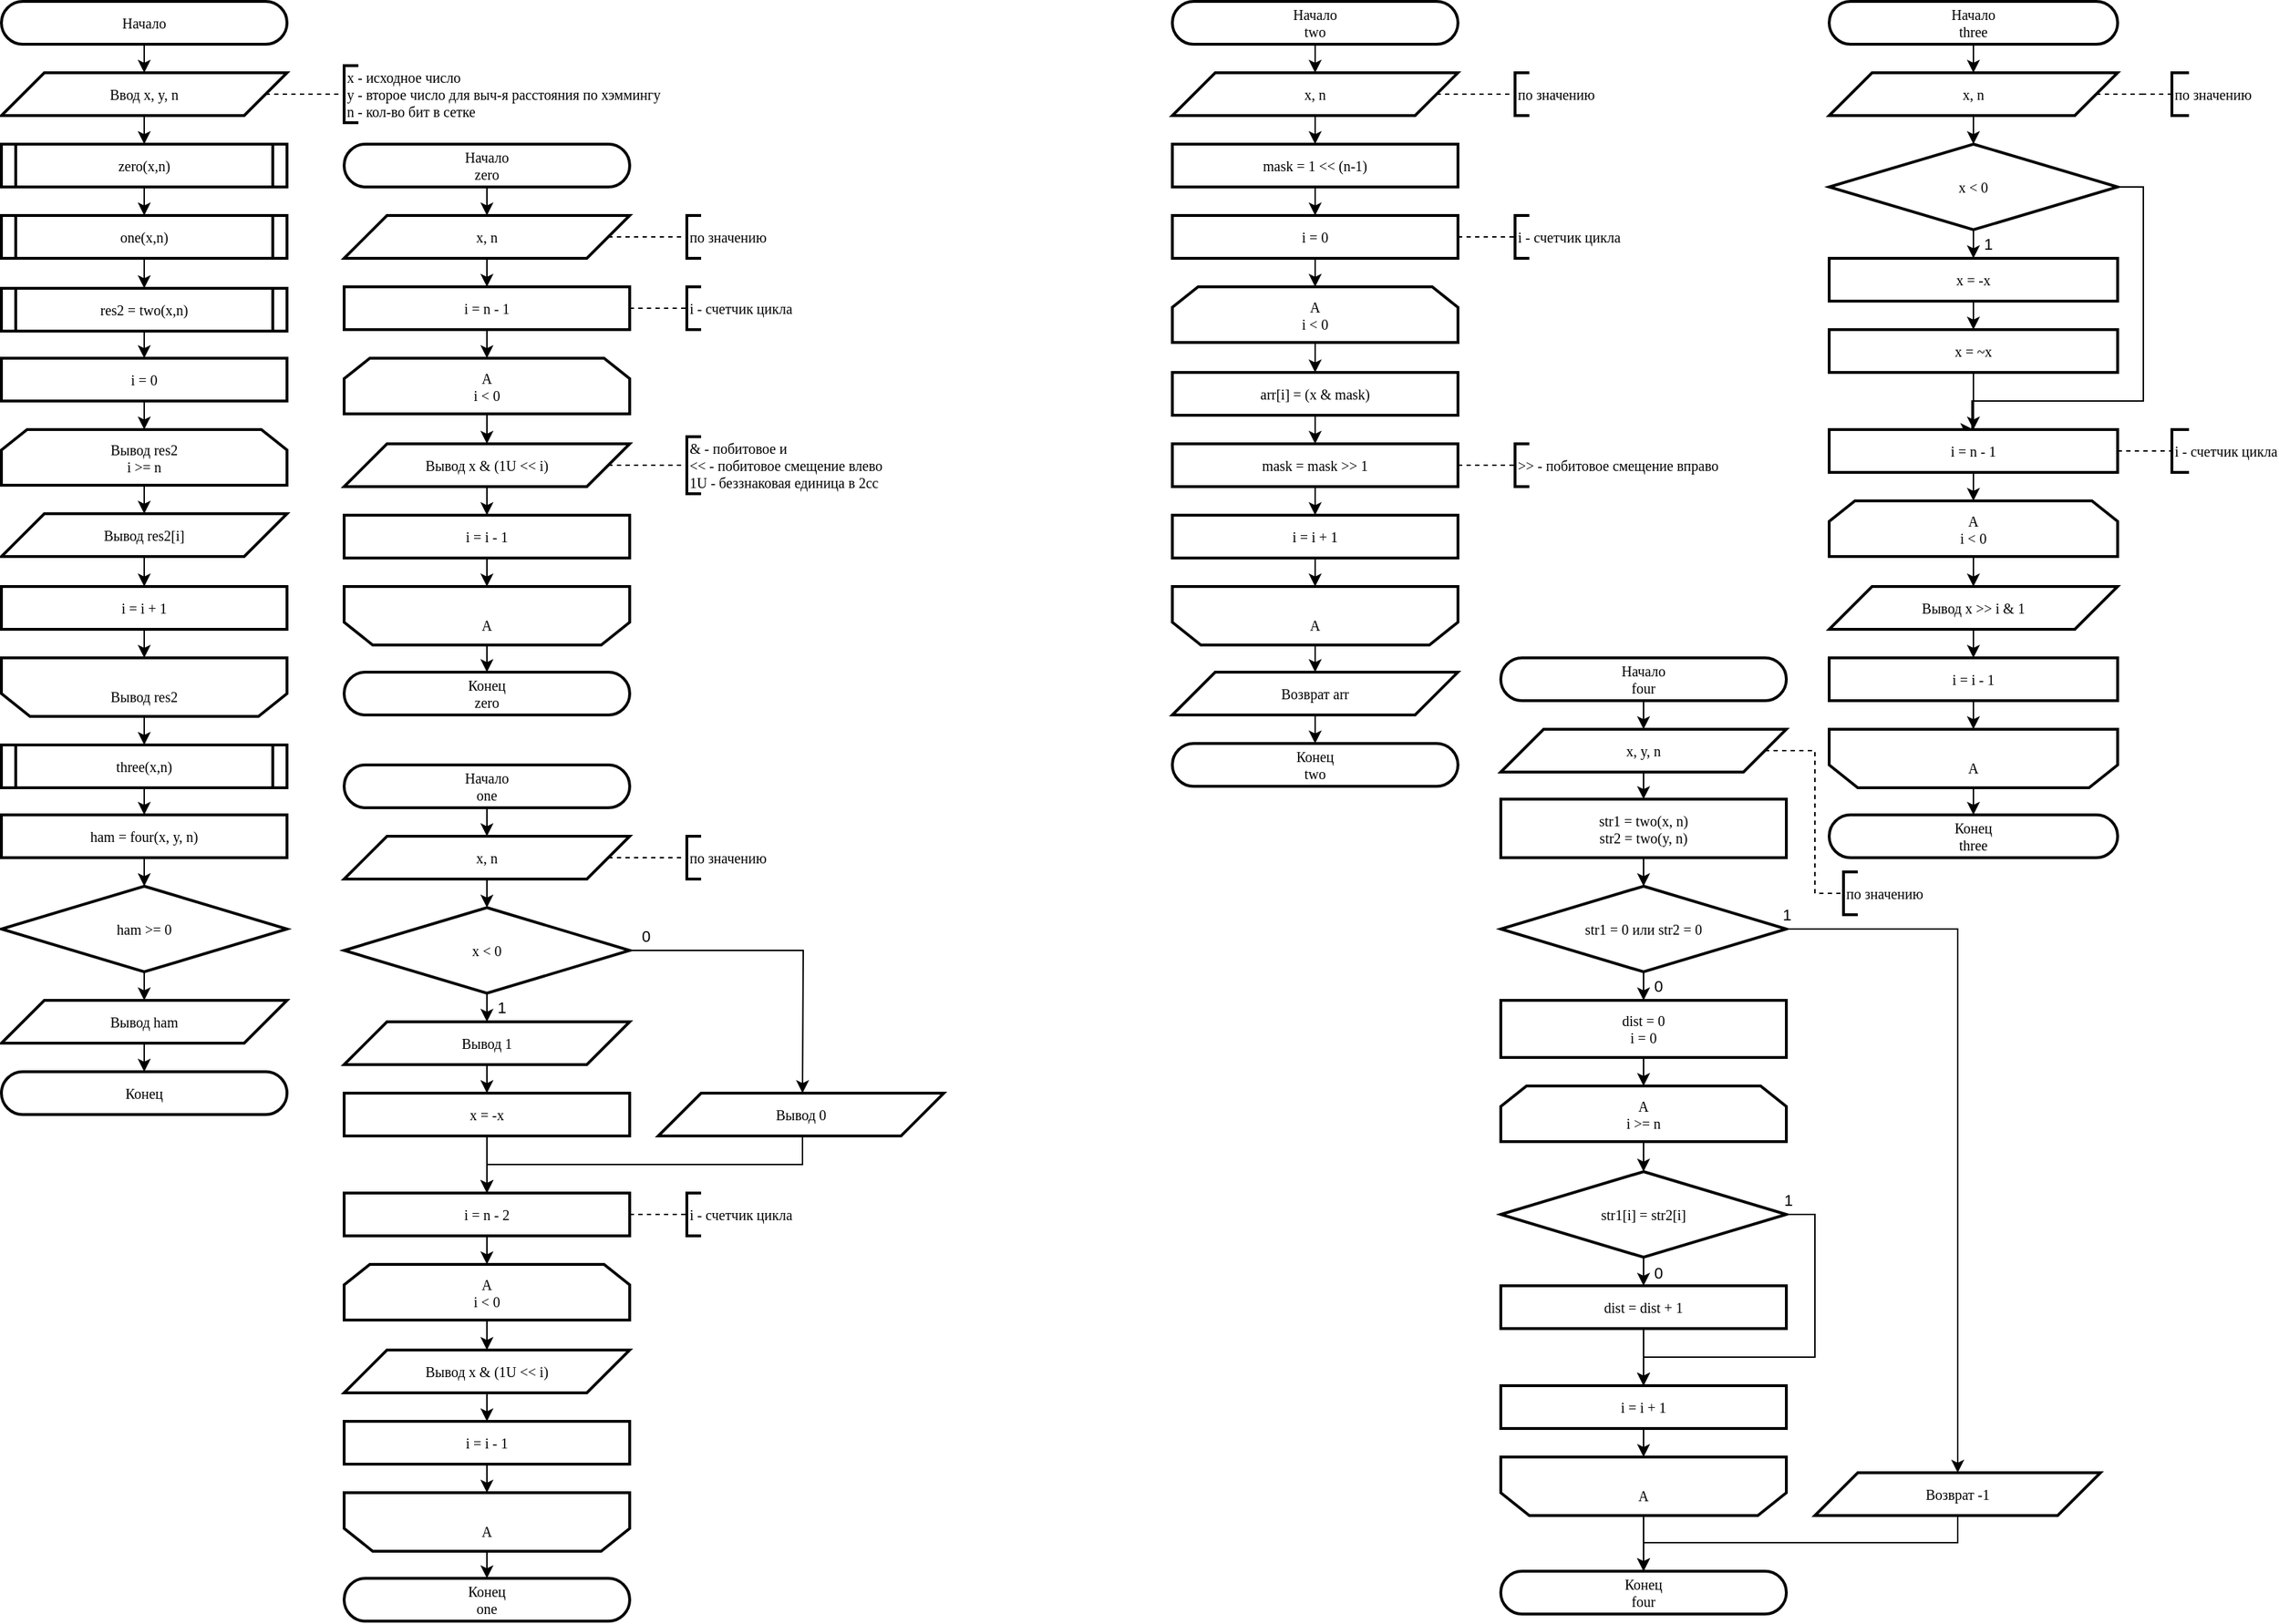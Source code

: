 <mxfile version="24.7.17">
  <diagram name="main" id="RBgJHXyCw384WvSktQf3">
    <mxGraphModel dx="956" dy="557" grid="1" gridSize="10" guides="1" tooltips="1" connect="1" arrows="1" fold="1" page="1" pageScale="1" pageWidth="827" pageHeight="1169" math="0" shadow="0">
      <root>
        <mxCell id="0" />
        <mxCell id="1" parent="0" />
        <mxCell id="rejrRCXlOhhGa123H3N9-28" style="edgeStyle=orthogonalEdgeStyle;rounded=0;orthogonalLoop=1;jettySize=auto;html=1;exitX=0.5;exitY=1;exitDx=0;exitDy=0;entryX=0.5;entryY=0;entryDx=0;entryDy=0;" parent="1" source="rejrRCXlOhhGa123H3N9-1" target="rejrRCXlOhhGa123H3N9-25" edge="1">
          <mxGeometry relative="1" as="geometry" />
        </mxCell>
        <mxCell id="rejrRCXlOhhGa123H3N9-1" value="Начало" style="rounded=1;whiteSpace=wrap;html=1;arcSize=50;container=0;strokeWidth=2;fontFamily=JetBrains Mono;fontSize=10;" parent="1" vertex="1">
          <mxGeometry x="20" y="10" width="200" height="30" as="geometry" />
        </mxCell>
        <mxCell id="rejrRCXlOhhGa123H3N9-2" value="Конец" style="rounded=1;whiteSpace=wrap;html=1;arcSize=50;container=0;strokeWidth=2;fontFamily=JetBrains Mono;fontSize=10;" parent="1" vertex="1">
          <mxGeometry x="20" y="760" width="200" height="30" as="geometry" />
        </mxCell>
        <mxCell id="rejrRCXlOhhGa123H3N9-8" style="edgeStyle=orthogonalEdgeStyle;rounded=0;orthogonalLoop=1;jettySize=auto;html=1;exitX=0.5;exitY=1;exitDx=0;exitDy=0;entryX=0.5;entryY=0;entryDx=0;entryDy=0;" parent="1" source="rejrRCXlOhhGa123H3N9-3" target="rejrRCXlOhhGa123H3N9-5" edge="1">
          <mxGeometry relative="1" as="geometry" />
        </mxCell>
        <mxCell id="rejrRCXlOhhGa123H3N9-3" value="Начало&lt;div&gt;zero&lt;/div&gt;" style="rounded=1;whiteSpace=wrap;html=1;arcSize=50;container=0;strokeWidth=2;fontFamily=JetBrains Mono;fontSize=10;" parent="1" vertex="1">
          <mxGeometry x="260" y="110" width="200" height="30" as="geometry" />
        </mxCell>
        <mxCell id="rejrRCXlOhhGa123H3N9-4" value="Конец&lt;div&gt;zero&lt;/div&gt;" style="rounded=1;whiteSpace=wrap;html=1;arcSize=50;container=0;strokeWidth=2;fontFamily=JetBrains Mono;fontSize=10;" parent="1" vertex="1">
          <mxGeometry x="260" y="480" width="200" height="30" as="geometry" />
        </mxCell>
        <mxCell id="rejrRCXlOhhGa123H3N9-14" style="edgeStyle=orthogonalEdgeStyle;rounded=0;orthogonalLoop=1;jettySize=auto;html=1;exitX=0.5;exitY=1;exitDx=0;exitDy=0;entryX=0.5;entryY=0;entryDx=0;entryDy=0;" parent="1" source="rejrRCXlOhhGa123H3N9-5" target="rejrRCXlOhhGa123H3N9-11" edge="1">
          <mxGeometry relative="1" as="geometry" />
        </mxCell>
        <mxCell id="rejrRCXlOhhGa123H3N9-5" value="x, n" style="shape=parallelogram;perimeter=parallelogramPerimeter;whiteSpace=wrap;html=1;fixedSize=1;size=30;container=0;strokeWidth=2;fontFamily=JetBrains Mono;fontSize=10;" parent="1" vertex="1">
          <mxGeometry x="260" y="160" width="200" height="30" as="geometry" />
        </mxCell>
        <mxCell id="rejrRCXlOhhGa123H3N9-6" value="по значению" style="strokeWidth=2;html=1;shape=mxgraph.flowchart.annotation_1;align=left;pointerEvents=1;fontFamily=JetBrains Mono;fontSize=10;" parent="1" vertex="1">
          <mxGeometry x="500" y="160" width="10" height="30" as="geometry" />
        </mxCell>
        <mxCell id="rejrRCXlOhhGa123H3N9-7" style="edgeStyle=orthogonalEdgeStyle;rounded=0;orthogonalLoop=1;jettySize=auto;html=1;exitX=1;exitY=0.5;exitDx=0;exitDy=0;entryX=0;entryY=0.5;entryDx=0;entryDy=0;entryPerimeter=0;dashed=1;endArrow=none;endFill=0;" parent="1" source="rejrRCXlOhhGa123H3N9-5" target="rejrRCXlOhhGa123H3N9-6" edge="1">
          <mxGeometry relative="1" as="geometry" />
        </mxCell>
        <mxCell id="rejrRCXlOhhGa123H3N9-22" style="edgeStyle=orthogonalEdgeStyle;rounded=0;orthogonalLoop=1;jettySize=auto;html=1;exitX=0.5;exitY=0;exitDx=0;exitDy=0;entryX=0.5;entryY=0;entryDx=0;entryDy=0;" parent="1" source="rejrRCXlOhhGa123H3N9-9" target="rejrRCXlOhhGa123H3N9-4" edge="1">
          <mxGeometry relative="1" as="geometry" />
        </mxCell>
        <mxCell id="rejrRCXlOhhGa123H3N9-9" value="&lt;div style=&quot;font-size: 10px;&quot;&gt;&lt;br style=&quot;font-size: 10px;&quot;&gt;&lt;/div&gt;&lt;div style=&quot;font-size: 10px;&quot;&gt;A&lt;/div&gt;" style="shape=loopLimit;whiteSpace=wrap;html=1;size=20;direction=west;strokeWidth=2;fontFamily=JetBrains Mono;fontSize=10;" parent="1" vertex="1">
          <mxGeometry x="260" y="420" width="200" height="41" as="geometry" />
        </mxCell>
        <mxCell id="rejrRCXlOhhGa123H3N9-20" style="edgeStyle=orthogonalEdgeStyle;rounded=0;orthogonalLoop=1;jettySize=auto;html=1;exitX=0.5;exitY=1;exitDx=0;exitDy=0;entryX=0.5;entryY=0;entryDx=0;entryDy=0;" parent="1" source="rejrRCXlOhhGa123H3N9-10" target="rejrRCXlOhhGa123H3N9-19" edge="1">
          <mxGeometry relative="1" as="geometry" />
        </mxCell>
        <mxCell id="rejrRCXlOhhGa123H3N9-10" value="&lt;div style=&quot;font-size: 10px;&quot;&gt;A&lt;/div&gt;&lt;div style=&quot;font-size: 10px;&quot;&gt;i &amp;lt; 0&lt;/div&gt;" style="shape=loopLimit;whiteSpace=wrap;html=1;size=18;direction=east;strokeWidth=2;fontFamily=JetBrains Mono;fontSize=10;" parent="1" vertex="1">
          <mxGeometry x="260" y="260" width="200" height="39" as="geometry" />
        </mxCell>
        <mxCell id="rejrRCXlOhhGa123H3N9-15" style="edgeStyle=orthogonalEdgeStyle;rounded=0;orthogonalLoop=1;jettySize=auto;html=1;exitX=0.5;exitY=1;exitDx=0;exitDy=0;entryX=0.5;entryY=0;entryDx=0;entryDy=0;" parent="1" source="rejrRCXlOhhGa123H3N9-11" target="rejrRCXlOhhGa123H3N9-10" edge="1">
          <mxGeometry relative="1" as="geometry" />
        </mxCell>
        <mxCell id="rejrRCXlOhhGa123H3N9-11" value="i = n - 1" style="rounded=0;whiteSpace=wrap;html=1;strokeWidth=2;fontFamily=JetBrains Mono;fontSize=10;" parent="1" vertex="1">
          <mxGeometry x="260" y="210" width="200" height="30" as="geometry" />
        </mxCell>
        <mxCell id="rejrRCXlOhhGa123H3N9-18" style="edgeStyle=orthogonalEdgeStyle;rounded=0;orthogonalLoop=1;jettySize=auto;html=1;exitX=0.5;exitY=1;exitDx=0;exitDy=0;entryX=0.5;entryY=1;entryDx=0;entryDy=0;" parent="1" source="rejrRCXlOhhGa123H3N9-13" target="rejrRCXlOhhGa123H3N9-9" edge="1">
          <mxGeometry relative="1" as="geometry" />
        </mxCell>
        <mxCell id="rejrRCXlOhhGa123H3N9-13" value="i = i - 1" style="rounded=0;whiteSpace=wrap;html=1;strokeWidth=2;fontFamily=JetBrains Mono;fontSize=10;" parent="1" vertex="1">
          <mxGeometry x="260" y="370" width="200" height="30" as="geometry" />
        </mxCell>
        <mxCell id="rejrRCXlOhhGa123H3N9-16" value="i - счетчик цикла" style="strokeWidth=2;html=1;shape=mxgraph.flowchart.annotation_1;align=left;pointerEvents=1;fontFamily=JetBrains Mono;fontSize=10;" parent="1" vertex="1">
          <mxGeometry x="500" y="210" width="10" height="30" as="geometry" />
        </mxCell>
        <mxCell id="rejrRCXlOhhGa123H3N9-17" style="edgeStyle=orthogonalEdgeStyle;rounded=0;orthogonalLoop=1;jettySize=auto;html=1;exitX=1;exitY=0.5;exitDx=0;exitDy=0;entryX=0;entryY=0.5;entryDx=0;entryDy=0;entryPerimeter=0;dashed=1;endArrow=none;endFill=0;" parent="1" source="rejrRCXlOhhGa123H3N9-11" target="rejrRCXlOhhGa123H3N9-16" edge="1">
          <mxGeometry relative="1" as="geometry" />
        </mxCell>
        <mxCell id="rejrRCXlOhhGa123H3N9-21" style="edgeStyle=orthogonalEdgeStyle;rounded=0;orthogonalLoop=1;jettySize=auto;html=1;exitX=0.5;exitY=1;exitDx=0;exitDy=0;entryX=0.5;entryY=0;entryDx=0;entryDy=0;" parent="1" source="rejrRCXlOhhGa123H3N9-19" target="rejrRCXlOhhGa123H3N9-13" edge="1">
          <mxGeometry relative="1" as="geometry" />
        </mxCell>
        <mxCell id="rejrRCXlOhhGa123H3N9-19" value="Вывод x &amp;amp; (1U &amp;lt;&amp;lt; i)" style="shape=parallelogram;perimeter=parallelogramPerimeter;whiteSpace=wrap;html=1;fixedSize=1;size=30;container=0;strokeWidth=2;fontFamily=JetBrains Mono;fontSize=10;" parent="1" vertex="1">
          <mxGeometry x="260" y="320" width="200" height="30" as="geometry" />
        </mxCell>
        <mxCell id="rejrRCXlOhhGa123H3N9-23" value="&amp;amp; - побитовое и&lt;br&gt;&amp;lt;&amp;lt; - побитовое смещение влево&lt;br&gt;1U - беззнаковая единица в 2сс" style="strokeWidth=2;html=1;shape=mxgraph.flowchart.annotation_1;align=left;pointerEvents=1;fontFamily=JetBrains Mono;fontSize=10;" parent="1" vertex="1">
          <mxGeometry x="500" y="315" width="10" height="40" as="geometry" />
        </mxCell>
        <mxCell id="rejrRCXlOhhGa123H3N9-24" style="edgeStyle=orthogonalEdgeStyle;rounded=0;orthogonalLoop=1;jettySize=auto;html=1;exitX=1;exitY=0.5;exitDx=0;exitDy=0;entryX=0;entryY=0.5;entryDx=0;entryDy=0;entryPerimeter=0;dashed=1;endArrow=none;endFill=0;" parent="1" source="rejrRCXlOhhGa123H3N9-19" target="rejrRCXlOhhGa123H3N9-23" edge="1">
          <mxGeometry relative="1" as="geometry" />
        </mxCell>
        <mxCell id="rejrRCXlOhhGa123H3N9-30" style="edgeStyle=orthogonalEdgeStyle;rounded=0;orthogonalLoop=1;jettySize=auto;html=1;exitX=0.5;exitY=1;exitDx=0;exitDy=0;entryX=0.5;entryY=0;entryDx=0;entryDy=0;" parent="1" source="rejrRCXlOhhGa123H3N9-25" target="rejrRCXlOhhGa123H3N9-29" edge="1">
          <mxGeometry relative="1" as="geometry" />
        </mxCell>
        <mxCell id="rejrRCXlOhhGa123H3N9-25" value="Ввод x, y, n" style="shape=parallelogram;perimeter=parallelogramPerimeter;whiteSpace=wrap;html=1;fixedSize=1;size=30;container=0;strokeWidth=2;fontFamily=JetBrains Mono;fontSize=10;" parent="1" vertex="1">
          <mxGeometry x="20" y="60" width="200" height="30" as="geometry" />
        </mxCell>
        <mxCell id="rejrRCXlOhhGa123H3N9-26" value="x - исходное число&lt;div&gt;y - второе число для выч-я расстояния по хэммингу&lt;br&gt;n - кол-во бит в сетке&lt;/div&gt;" style="strokeWidth=2;html=1;shape=mxgraph.flowchart.annotation_1;align=left;pointerEvents=1;fontFamily=JetBrains Mono;fontSize=10;" parent="1" vertex="1">
          <mxGeometry x="260" y="55" width="10" height="40" as="geometry" />
        </mxCell>
        <mxCell id="rejrRCXlOhhGa123H3N9-27" style="edgeStyle=orthogonalEdgeStyle;rounded=0;orthogonalLoop=1;jettySize=auto;html=1;exitX=1;exitY=0.5;exitDx=0;exitDy=0;entryX=0;entryY=0.5;entryDx=0;entryDy=0;entryPerimeter=0;dashed=1;endArrow=none;endFill=0;" parent="1" source="rejrRCXlOhhGa123H3N9-25" target="rejrRCXlOhhGa123H3N9-26" edge="1">
          <mxGeometry relative="1" as="geometry" />
        </mxCell>
        <mxCell id="rejrRCXlOhhGa123H3N9-68" style="edgeStyle=orthogonalEdgeStyle;rounded=0;orthogonalLoop=1;jettySize=auto;html=1;exitX=0.5;exitY=1;exitDx=0;exitDy=0;entryX=0.5;entryY=0;entryDx=0;entryDy=0;" parent="1" source="rejrRCXlOhhGa123H3N9-29" target="rejrRCXlOhhGa123H3N9-67" edge="1">
          <mxGeometry relative="1" as="geometry" />
        </mxCell>
        <mxCell id="rejrRCXlOhhGa123H3N9-29" value="zero(x,n)" style="shape=process;whiteSpace=wrap;html=1;backgroundOutline=1;strokeWidth=2;size=0.05;fontFamily=JetBrains Mono;fontSize=10;" parent="1" vertex="1">
          <mxGeometry x="20" y="110" width="200" height="30" as="geometry" />
        </mxCell>
        <mxCell id="rejrRCXlOhhGa123H3N9-31" style="edgeStyle=orthogonalEdgeStyle;rounded=0;orthogonalLoop=1;jettySize=auto;html=1;exitX=0.5;exitY=1;exitDx=0;exitDy=0;entryX=0.5;entryY=0;entryDx=0;entryDy=0;" parent="1" source="rejrRCXlOhhGa123H3N9-32" target="rejrRCXlOhhGa123H3N9-35" edge="1">
          <mxGeometry relative="1" as="geometry" />
        </mxCell>
        <mxCell id="rejrRCXlOhhGa123H3N9-32" value="Начало&lt;div&gt;one&lt;/div&gt;" style="rounded=1;whiteSpace=wrap;html=1;arcSize=50;container=0;strokeWidth=2;fontFamily=JetBrains Mono;fontSize=10;" parent="1" vertex="1">
          <mxGeometry x="260" y="545" width="200" height="30" as="geometry" />
        </mxCell>
        <mxCell id="rejrRCXlOhhGa123H3N9-33" value="Конец&lt;div&gt;one&lt;/div&gt;" style="rounded=1;whiteSpace=wrap;html=1;arcSize=50;container=0;strokeWidth=2;fontFamily=JetBrains Mono;fontSize=10;" parent="1" vertex="1">
          <mxGeometry x="260" y="1115" width="200" height="30" as="geometry" />
        </mxCell>
        <mxCell id="rejrRCXlOhhGa123H3N9-58" style="edgeStyle=orthogonalEdgeStyle;rounded=0;orthogonalLoop=1;jettySize=auto;html=1;exitX=0.5;exitY=1;exitDx=0;exitDy=0;entryX=0.5;entryY=0;entryDx=0;entryDy=0;" parent="1" source="rejrRCXlOhhGa123H3N9-35" target="rejrRCXlOhhGa123H3N9-53" edge="1">
          <mxGeometry relative="1" as="geometry" />
        </mxCell>
        <mxCell id="rejrRCXlOhhGa123H3N9-35" value="x, n" style="shape=parallelogram;perimeter=parallelogramPerimeter;whiteSpace=wrap;html=1;fixedSize=1;size=30;container=0;strokeWidth=2;fontFamily=JetBrains Mono;fontSize=10;" parent="1" vertex="1">
          <mxGeometry x="260" y="595" width="200" height="30" as="geometry" />
        </mxCell>
        <mxCell id="rejrRCXlOhhGa123H3N9-36" value="по значению" style="strokeWidth=2;html=1;shape=mxgraph.flowchart.annotation_1;align=left;pointerEvents=1;fontFamily=JetBrains Mono;fontSize=10;" parent="1" vertex="1">
          <mxGeometry x="500" y="595" width="10" height="30" as="geometry" />
        </mxCell>
        <mxCell id="rejrRCXlOhhGa123H3N9-37" style="edgeStyle=orthogonalEdgeStyle;rounded=0;orthogonalLoop=1;jettySize=auto;html=1;exitX=1;exitY=0.5;exitDx=0;exitDy=0;entryX=0;entryY=0.5;entryDx=0;entryDy=0;entryPerimeter=0;dashed=1;endArrow=none;endFill=0;" parent="1" source="rejrRCXlOhhGa123H3N9-35" target="rejrRCXlOhhGa123H3N9-36" edge="1">
          <mxGeometry relative="1" as="geometry" />
        </mxCell>
        <mxCell id="rejrRCXlOhhGa123H3N9-38" style="edgeStyle=orthogonalEdgeStyle;rounded=0;orthogonalLoop=1;jettySize=auto;html=1;exitX=0.5;exitY=0;exitDx=0;exitDy=0;entryX=0.5;entryY=0;entryDx=0;entryDy=0;" parent="1" source="rejrRCXlOhhGa123H3N9-39" target="rejrRCXlOhhGa123H3N9-33" edge="1">
          <mxGeometry relative="1" as="geometry" />
        </mxCell>
        <mxCell id="rejrRCXlOhhGa123H3N9-39" value="&lt;div style=&quot;font-size: 10px;&quot;&gt;&lt;br style=&quot;font-size: 10px;&quot;&gt;&lt;/div&gt;&lt;div style=&quot;font-size: 10px;&quot;&gt;A&lt;/div&gt;" style="shape=loopLimit;whiteSpace=wrap;html=1;size=20;direction=west;strokeWidth=2;fontFamily=JetBrains Mono;fontSize=10;" parent="1" vertex="1">
          <mxGeometry x="260" y="1055" width="200" height="41" as="geometry" />
        </mxCell>
        <mxCell id="rejrRCXlOhhGa123H3N9-40" style="edgeStyle=orthogonalEdgeStyle;rounded=0;orthogonalLoop=1;jettySize=auto;html=1;exitX=0.5;exitY=1;exitDx=0;exitDy=0;entryX=0.5;entryY=0;entryDx=0;entryDy=0;" parent="1" source="rejrRCXlOhhGa123H3N9-41" target="rejrRCXlOhhGa123H3N9-49" edge="1">
          <mxGeometry relative="1" as="geometry" />
        </mxCell>
        <mxCell id="rejrRCXlOhhGa123H3N9-41" value="&lt;div style=&quot;font-size: 10px;&quot;&gt;A&lt;/div&gt;&lt;div style=&quot;font-size: 10px;&quot;&gt;i &amp;lt; 0&lt;/div&gt;" style="shape=loopLimit;whiteSpace=wrap;html=1;size=18;direction=east;strokeWidth=2;fontFamily=JetBrains Mono;fontSize=10;" parent="1" vertex="1">
          <mxGeometry x="260" y="895" width="200" height="39" as="geometry" />
        </mxCell>
        <mxCell id="rejrRCXlOhhGa123H3N9-42" style="edgeStyle=orthogonalEdgeStyle;rounded=0;orthogonalLoop=1;jettySize=auto;html=1;exitX=0.5;exitY=1;exitDx=0;exitDy=0;entryX=0.5;entryY=0;entryDx=0;entryDy=0;" parent="1" source="rejrRCXlOhhGa123H3N9-43" target="rejrRCXlOhhGa123H3N9-41" edge="1">
          <mxGeometry relative="1" as="geometry" />
        </mxCell>
        <mxCell id="rejrRCXlOhhGa123H3N9-43" value="i = n - 2" style="rounded=0;whiteSpace=wrap;html=1;strokeWidth=2;fontFamily=JetBrains Mono;fontSize=10;" parent="1" vertex="1">
          <mxGeometry x="260" y="845" width="200" height="30" as="geometry" />
        </mxCell>
        <mxCell id="rejrRCXlOhhGa123H3N9-44" style="edgeStyle=orthogonalEdgeStyle;rounded=0;orthogonalLoop=1;jettySize=auto;html=1;exitX=0.5;exitY=1;exitDx=0;exitDy=0;entryX=0.5;entryY=1;entryDx=0;entryDy=0;" parent="1" source="rejrRCXlOhhGa123H3N9-45" target="rejrRCXlOhhGa123H3N9-39" edge="1">
          <mxGeometry relative="1" as="geometry" />
        </mxCell>
        <mxCell id="rejrRCXlOhhGa123H3N9-45" value="i = i - 1" style="rounded=0;whiteSpace=wrap;html=1;strokeWidth=2;fontFamily=JetBrains Mono;fontSize=10;" parent="1" vertex="1">
          <mxGeometry x="260" y="1005" width="200" height="30" as="geometry" />
        </mxCell>
        <mxCell id="rejrRCXlOhhGa123H3N9-46" value="i - счетчик цикла" style="strokeWidth=2;html=1;shape=mxgraph.flowchart.annotation_1;align=left;pointerEvents=1;fontFamily=JetBrains Mono;fontSize=10;" parent="1" vertex="1">
          <mxGeometry x="500" y="845" width="10" height="30" as="geometry" />
        </mxCell>
        <mxCell id="rejrRCXlOhhGa123H3N9-47" style="edgeStyle=orthogonalEdgeStyle;rounded=0;orthogonalLoop=1;jettySize=auto;html=1;exitX=1;exitY=0.5;exitDx=0;exitDy=0;entryX=0;entryY=0.5;entryDx=0;entryDy=0;entryPerimeter=0;dashed=1;endArrow=none;endFill=0;" parent="1" source="rejrRCXlOhhGa123H3N9-43" target="rejrRCXlOhhGa123H3N9-46" edge="1">
          <mxGeometry relative="1" as="geometry" />
        </mxCell>
        <mxCell id="rejrRCXlOhhGa123H3N9-48" style="edgeStyle=orthogonalEdgeStyle;rounded=0;orthogonalLoop=1;jettySize=auto;html=1;exitX=0.5;exitY=1;exitDx=0;exitDy=0;entryX=0.5;entryY=0;entryDx=0;entryDy=0;" parent="1" source="rejrRCXlOhhGa123H3N9-49" target="rejrRCXlOhhGa123H3N9-45" edge="1">
          <mxGeometry relative="1" as="geometry" />
        </mxCell>
        <mxCell id="rejrRCXlOhhGa123H3N9-49" value="Вывод x &amp;amp; (1U &amp;lt;&amp;lt; i)" style="shape=parallelogram;perimeter=parallelogramPerimeter;whiteSpace=wrap;html=1;fixedSize=1;size=30;container=0;strokeWidth=2;fontFamily=JetBrains Mono;fontSize=10;" parent="1" vertex="1">
          <mxGeometry x="260" y="955" width="200" height="30" as="geometry" />
        </mxCell>
        <mxCell id="rejrRCXlOhhGa123H3N9-56" style="edgeStyle=orthogonalEdgeStyle;rounded=0;orthogonalLoop=1;jettySize=auto;html=1;exitX=0.5;exitY=1;exitDx=0;exitDy=0;entryX=0.5;entryY=0;entryDx=0;entryDy=0;" parent="1" source="rejrRCXlOhhGa123H3N9-53" target="rejrRCXlOhhGa123H3N9-54" edge="1">
          <mxGeometry relative="1" as="geometry" />
        </mxCell>
        <mxCell id="rejrRCXlOhhGa123H3N9-60" value="1" style="edgeLabel;html=1;align=center;verticalAlign=middle;resizable=0;points=[];" parent="rejrRCXlOhhGa123H3N9-56" vertex="1" connectable="0">
          <mxGeometry x="0.024" y="2" relative="1" as="geometry">
            <mxPoint x="8" as="offset" />
          </mxGeometry>
        </mxCell>
        <mxCell id="rejrRCXlOhhGa123H3N9-57" style="edgeStyle=orthogonalEdgeStyle;rounded=0;orthogonalLoop=1;jettySize=auto;html=1;exitX=1;exitY=0.5;exitDx=0;exitDy=0;entryX=0.5;entryY=0;entryDx=0;entryDy=0;" parent="1" source="rejrRCXlOhhGa123H3N9-53" edge="1">
          <mxGeometry relative="1" as="geometry">
            <mxPoint x="581" y="775" as="targetPoint" />
          </mxGeometry>
        </mxCell>
        <mxCell id="rejrRCXlOhhGa123H3N9-59" value="0" style="edgeLabel;html=1;align=center;verticalAlign=middle;resizable=0;points=[];" parent="rejrRCXlOhhGa123H3N9-57" vertex="1" connectable="0">
          <mxGeometry x="-0.516" y="2" relative="1" as="geometry">
            <mxPoint x="-43" y="-8" as="offset" />
          </mxGeometry>
        </mxCell>
        <mxCell id="rejrRCXlOhhGa123H3N9-53" value="x &amp;lt; 0" style="rhombus;whiteSpace=wrap;html=1;strokeWidth=2;fontFamily=JetBrains Mono;fontSize=10;" parent="1" vertex="1">
          <mxGeometry x="260" y="645" width="200" height="60" as="geometry" />
        </mxCell>
        <mxCell id="rejrRCXlOhhGa123H3N9-62" style="edgeStyle=orthogonalEdgeStyle;rounded=0;orthogonalLoop=1;jettySize=auto;html=1;exitX=0.5;exitY=1;exitDx=0;exitDy=0;entryX=0.5;entryY=0;entryDx=0;entryDy=0;" parent="1" source="rejrRCXlOhhGa123H3N9-54" target="rejrRCXlOhhGa123H3N9-61" edge="1">
          <mxGeometry relative="1" as="geometry" />
        </mxCell>
        <mxCell id="rejrRCXlOhhGa123H3N9-54" value="Вывод 1" style="shape=parallelogram;perimeter=parallelogramPerimeter;whiteSpace=wrap;html=1;fixedSize=1;size=30;container=0;strokeWidth=2;fontFamily=JetBrains Mono;fontSize=10;" parent="1" vertex="1">
          <mxGeometry x="260" y="725" width="200" height="30" as="geometry" />
        </mxCell>
        <mxCell id="rejrRCXlOhhGa123H3N9-65" style="edgeStyle=orthogonalEdgeStyle;rounded=0;orthogonalLoop=1;jettySize=auto;html=1;exitX=0.5;exitY=1;exitDx=0;exitDy=0;entryX=0.5;entryY=0;entryDx=0;entryDy=0;" parent="1" target="rejrRCXlOhhGa123H3N9-43" edge="1">
          <mxGeometry relative="1" as="geometry">
            <mxPoint x="581" y="805" as="sourcePoint" />
            <Array as="points">
              <mxPoint x="581" y="825" />
              <mxPoint x="360" y="825" />
            </Array>
          </mxGeometry>
        </mxCell>
        <mxCell id="rejrRCXlOhhGa123H3N9-55" value="Вывод 0" style="shape=parallelogram;perimeter=parallelogramPerimeter;whiteSpace=wrap;html=1;fixedSize=1;size=30;container=0;strokeWidth=2;fontFamily=JetBrains Mono;fontSize=10;" parent="1" vertex="1">
          <mxGeometry x="480" y="775" width="200" height="30" as="geometry" />
        </mxCell>
        <mxCell id="rejrRCXlOhhGa123H3N9-66" style="edgeStyle=orthogonalEdgeStyle;rounded=0;orthogonalLoop=1;jettySize=auto;html=1;exitX=0.5;exitY=1;exitDx=0;exitDy=0;entryX=0.5;entryY=0;entryDx=0;entryDy=0;" parent="1" source="rejrRCXlOhhGa123H3N9-61" target="rejrRCXlOhhGa123H3N9-43" edge="1">
          <mxGeometry relative="1" as="geometry" />
        </mxCell>
        <mxCell id="rejrRCXlOhhGa123H3N9-61" value="x = -x" style="rounded=0;whiteSpace=wrap;html=1;strokeWidth=2;fontFamily=JetBrains Mono;fontSize=10;" parent="1" vertex="1">
          <mxGeometry x="260" y="775" width="200" height="30" as="geometry" />
        </mxCell>
        <mxCell id="rejrRCXlOhhGa123H3N9-70" style="edgeStyle=orthogonalEdgeStyle;rounded=0;orthogonalLoop=1;jettySize=auto;html=1;exitX=0.5;exitY=1;exitDx=0;exitDy=0;entryX=0.5;entryY=0;entryDx=0;entryDy=0;" parent="1" source="rejrRCXlOhhGa123H3N9-67" target="rejrRCXlOhhGa123H3N9-69" edge="1">
          <mxGeometry relative="1" as="geometry" />
        </mxCell>
        <mxCell id="rejrRCXlOhhGa123H3N9-67" value="one(x,n)" style="shape=process;whiteSpace=wrap;html=1;backgroundOutline=1;strokeWidth=2;size=0.05;fontFamily=JetBrains Mono;fontSize=10;" parent="1" vertex="1">
          <mxGeometry x="20" y="160" width="200" height="30" as="geometry" />
        </mxCell>
        <mxCell id="rejrRCXlOhhGa123H3N9-72" style="edgeStyle=orthogonalEdgeStyle;rounded=0;orthogonalLoop=1;jettySize=auto;html=1;exitX=0.5;exitY=1;exitDx=0;exitDy=0;entryX=0.5;entryY=0;entryDx=0;entryDy=0;" parent="1" source="rejrRCXlOhhGa123H3N9-69" target="rejrRCXlOhhGa123H3N9-77" edge="1">
          <mxGeometry relative="1" as="geometry">
            <mxPoint x="120" y="260" as="targetPoint" />
          </mxGeometry>
        </mxCell>
        <mxCell id="rejrRCXlOhhGa123H3N9-69" value="res2 = two(x,n)" style="shape=process;whiteSpace=wrap;html=1;backgroundOutline=1;strokeWidth=2;size=0.05;fontFamily=JetBrains Mono;fontSize=10;" parent="1" vertex="1">
          <mxGeometry x="20" y="211" width="200" height="30" as="geometry" />
        </mxCell>
        <mxCell id="BOBH5fBTCQ9MKrCyOPzM-11" style="edgeStyle=orthogonalEdgeStyle;rounded=0;orthogonalLoop=1;jettySize=auto;html=1;exitX=0.5;exitY=1;exitDx=0;exitDy=0;entryX=0.5;entryY=0;entryDx=0;entryDy=0;" edge="1" parent="1" source="rejrRCXlOhhGa123H3N9-74" target="rejrRCXlOhhGa123H3N9-2">
          <mxGeometry relative="1" as="geometry" />
        </mxCell>
        <mxCell id="rejrRCXlOhhGa123H3N9-74" value="Вывод ham" style="shape=parallelogram;perimeter=parallelogramPerimeter;whiteSpace=wrap;html=1;fixedSize=1;size=30;container=0;strokeWidth=2;fontFamily=JetBrains Mono;fontSize=10;" parent="1" vertex="1">
          <mxGeometry x="20" y="710" width="200" height="30" as="geometry" />
        </mxCell>
        <mxCell id="rejrRCXlOhhGa123H3N9-122" style="edgeStyle=orthogonalEdgeStyle;rounded=0;orthogonalLoop=1;jettySize=auto;html=1;exitX=0.5;exitY=0;exitDx=0;exitDy=0;entryX=0.5;entryY=0;entryDx=0;entryDy=0;" parent="1" source="rejrRCXlOhhGa123H3N9-75" target="rejrRCXlOhhGa123H3N9-121" edge="1">
          <mxGeometry relative="1" as="geometry" />
        </mxCell>
        <mxCell id="rejrRCXlOhhGa123H3N9-75" value="&lt;div style=&quot;font-size: 10px;&quot;&gt;&lt;br style=&quot;font-size: 10px;&quot;&gt;&lt;/div&gt;&lt;div style=&quot;font-size: 10px;&quot;&gt;Вывод res2&lt;/div&gt;" style="shape=loopLimit;whiteSpace=wrap;html=1;size=20;direction=west;strokeWidth=2;fontFamily=JetBrains Mono;fontSize=10;" parent="1" vertex="1">
          <mxGeometry x="20" y="470" width="200" height="41" as="geometry" />
        </mxCell>
        <mxCell id="rejrRCXlOhhGa123H3N9-80" style="edgeStyle=orthogonalEdgeStyle;rounded=0;orthogonalLoop=1;jettySize=auto;html=1;exitX=0.5;exitY=1;exitDx=0;exitDy=0;entryX=0.5;entryY=0;entryDx=0;entryDy=0;" parent="1" source="rejrRCXlOhhGa123H3N9-76" target="rejrRCXlOhhGa123H3N9-79" edge="1">
          <mxGeometry relative="1" as="geometry" />
        </mxCell>
        <mxCell id="rejrRCXlOhhGa123H3N9-76" value="&lt;div style=&quot;font-size: 10px;&quot;&gt;Вывод res2&lt;/div&gt;&lt;div style=&quot;font-size: 10px;&quot;&gt;i &amp;gt;= n&lt;/div&gt;" style="shape=loopLimit;whiteSpace=wrap;html=1;size=18;direction=east;strokeWidth=2;fontFamily=JetBrains Mono;fontSize=10;" parent="1" vertex="1">
          <mxGeometry x="20" y="310" width="200" height="39" as="geometry" />
        </mxCell>
        <mxCell id="rejrRCXlOhhGa123H3N9-78" style="edgeStyle=orthogonalEdgeStyle;rounded=0;orthogonalLoop=1;jettySize=auto;html=1;exitX=0.5;exitY=1;exitDx=0;exitDy=0;entryX=0.5;entryY=0;entryDx=0;entryDy=0;" parent="1" source="rejrRCXlOhhGa123H3N9-77" target="rejrRCXlOhhGa123H3N9-76" edge="1">
          <mxGeometry relative="1" as="geometry" />
        </mxCell>
        <mxCell id="rejrRCXlOhhGa123H3N9-77" value="i = 0" style="rounded=0;whiteSpace=wrap;html=1;strokeWidth=2;fontFamily=JetBrains Mono;fontSize=10;" parent="1" vertex="1">
          <mxGeometry x="20" y="260" width="200" height="30" as="geometry" />
        </mxCell>
        <mxCell id="rejrRCXlOhhGa123H3N9-81" style="edgeStyle=orthogonalEdgeStyle;rounded=0;orthogonalLoop=1;jettySize=auto;html=1;exitX=0.5;exitY=1;exitDx=0;exitDy=0;entryX=0.5;entryY=0;entryDx=0;entryDy=0;" parent="1" source="rejrRCXlOhhGa123H3N9-79" target="rejrRCXlOhhGa123H3N9-82" edge="1">
          <mxGeometry relative="1" as="geometry">
            <mxPoint x="120" y="420" as="targetPoint" />
          </mxGeometry>
        </mxCell>
        <mxCell id="rejrRCXlOhhGa123H3N9-79" value="Вывод res2[i]" style="shape=parallelogram;perimeter=parallelogramPerimeter;whiteSpace=wrap;html=1;fixedSize=1;size=30;container=0;strokeWidth=2;fontFamily=JetBrains Mono;fontSize=10;" parent="1" vertex="1">
          <mxGeometry x="20" y="369" width="200" height="30" as="geometry" />
        </mxCell>
        <mxCell id="rejrRCXlOhhGa123H3N9-83" style="edgeStyle=orthogonalEdgeStyle;rounded=0;orthogonalLoop=1;jettySize=auto;html=1;exitX=0.5;exitY=1;exitDx=0;exitDy=0;entryX=0.5;entryY=1;entryDx=0;entryDy=0;" parent="1" source="rejrRCXlOhhGa123H3N9-82" target="rejrRCXlOhhGa123H3N9-75" edge="1">
          <mxGeometry relative="1" as="geometry" />
        </mxCell>
        <mxCell id="rejrRCXlOhhGa123H3N9-82" value="i = i + 1" style="rounded=0;whiteSpace=wrap;html=1;strokeWidth=2;fontFamily=JetBrains Mono;fontSize=10;" parent="1" vertex="1">
          <mxGeometry x="20" y="420" width="200" height="30" as="geometry" />
        </mxCell>
        <mxCell id="rejrRCXlOhhGa123H3N9-86" style="edgeStyle=orthogonalEdgeStyle;rounded=0;orthogonalLoop=1;jettySize=auto;html=1;exitX=0.5;exitY=1;exitDx=0;exitDy=0;entryX=0.5;entryY=0;entryDx=0;entryDy=0;" parent="1" source="rejrRCXlOhhGa123H3N9-87" target="rejrRCXlOhhGa123H3N9-90" edge="1">
          <mxGeometry relative="1" as="geometry" />
        </mxCell>
        <mxCell id="rejrRCXlOhhGa123H3N9-87" value="Начало&lt;div&gt;two&lt;/div&gt;" style="rounded=1;whiteSpace=wrap;html=1;arcSize=50;container=0;strokeWidth=2;fontFamily=JetBrains Mono;fontSize=10;" parent="1" vertex="1">
          <mxGeometry x="840" y="10" width="200" height="30" as="geometry" />
        </mxCell>
        <mxCell id="rejrRCXlOhhGa123H3N9-88" value="Конец&lt;div&gt;two&lt;/div&gt;" style="rounded=1;whiteSpace=wrap;html=1;arcSize=50;container=0;strokeWidth=2;fontFamily=JetBrains Mono;fontSize=10;" parent="1" vertex="1">
          <mxGeometry x="840" y="530" width="200" height="30" as="geometry" />
        </mxCell>
        <mxCell id="rejrRCXlOhhGa123H3N9-108" style="edgeStyle=orthogonalEdgeStyle;rounded=0;orthogonalLoop=1;jettySize=auto;html=1;exitX=0.5;exitY=1;exitDx=0;exitDy=0;entryX=0.5;entryY=0;entryDx=0;entryDy=0;" parent="1" source="rejrRCXlOhhGa123H3N9-90" target="rejrRCXlOhhGa123H3N9-107" edge="1">
          <mxGeometry relative="1" as="geometry" />
        </mxCell>
        <mxCell id="rejrRCXlOhhGa123H3N9-90" value="x, n" style="shape=parallelogram;perimeter=parallelogramPerimeter;whiteSpace=wrap;html=1;fixedSize=1;size=30;container=0;strokeWidth=2;fontFamily=JetBrains Mono;fontSize=10;" parent="1" vertex="1">
          <mxGeometry x="840" y="60" width="200" height="30" as="geometry" />
        </mxCell>
        <mxCell id="rejrRCXlOhhGa123H3N9-91" value="по значению" style="strokeWidth=2;html=1;shape=mxgraph.flowchart.annotation_1;align=left;pointerEvents=1;fontFamily=JetBrains Mono;fontSize=10;" parent="1" vertex="1">
          <mxGeometry x="1080" y="60" width="10" height="30" as="geometry" />
        </mxCell>
        <mxCell id="rejrRCXlOhhGa123H3N9-92" style="edgeStyle=orthogonalEdgeStyle;rounded=0;orthogonalLoop=1;jettySize=auto;html=1;exitX=1;exitY=0.5;exitDx=0;exitDy=0;entryX=0;entryY=0.5;entryDx=0;entryDy=0;entryPerimeter=0;dashed=1;endArrow=none;endFill=0;" parent="1" source="rejrRCXlOhhGa123H3N9-90" target="rejrRCXlOhhGa123H3N9-91" edge="1">
          <mxGeometry relative="1" as="geometry" />
        </mxCell>
        <mxCell id="rejrRCXlOhhGa123H3N9-119" style="edgeStyle=orthogonalEdgeStyle;rounded=0;orthogonalLoop=1;jettySize=auto;html=1;exitX=0.5;exitY=0;exitDx=0;exitDy=0;entryX=0.5;entryY=0;entryDx=0;entryDy=0;" parent="1" source="rejrRCXlOhhGa123H3N9-94" target="rejrRCXlOhhGa123H3N9-118" edge="1">
          <mxGeometry relative="1" as="geometry" />
        </mxCell>
        <mxCell id="rejrRCXlOhhGa123H3N9-94" value="&lt;div style=&quot;font-size: 10px;&quot;&gt;&lt;br style=&quot;font-size: 10px;&quot;&gt;&lt;/div&gt;&lt;div style=&quot;font-size: 10px;&quot;&gt;A&lt;/div&gt;" style="shape=loopLimit;whiteSpace=wrap;html=1;size=20;direction=west;strokeWidth=2;fontFamily=JetBrains Mono;fontSize=10;" parent="1" vertex="1">
          <mxGeometry x="840" y="420" width="200" height="41" as="geometry" />
        </mxCell>
        <mxCell id="rejrRCXlOhhGa123H3N9-95" style="edgeStyle=orthogonalEdgeStyle;rounded=0;orthogonalLoop=1;jettySize=auto;html=1;exitX=0.5;exitY=1;exitDx=0;exitDy=0;entryX=0.5;entryY=0;entryDx=0;entryDy=0;" parent="1" source="rejrRCXlOhhGa123H3N9-96" edge="1">
          <mxGeometry relative="1" as="geometry">
            <mxPoint x="940.0" y="270" as="targetPoint" />
          </mxGeometry>
        </mxCell>
        <mxCell id="rejrRCXlOhhGa123H3N9-96" value="&lt;div style=&quot;font-size: 10px;&quot;&gt;A&lt;/div&gt;&lt;div style=&quot;font-size: 10px;&quot;&gt;i &amp;lt; 0&lt;/div&gt;" style="shape=loopLimit;whiteSpace=wrap;html=1;size=18;direction=east;strokeWidth=2;fontFamily=JetBrains Mono;fontSize=10;" parent="1" vertex="1">
          <mxGeometry x="840" y="210" width="200" height="39" as="geometry" />
        </mxCell>
        <mxCell id="rejrRCXlOhhGa123H3N9-97" style="edgeStyle=orthogonalEdgeStyle;rounded=0;orthogonalLoop=1;jettySize=auto;html=1;exitX=0.5;exitY=1;exitDx=0;exitDy=0;entryX=0.5;entryY=0;entryDx=0;entryDy=0;" parent="1" source="rejrRCXlOhhGa123H3N9-98" target="rejrRCXlOhhGa123H3N9-96" edge="1">
          <mxGeometry relative="1" as="geometry" />
        </mxCell>
        <mxCell id="rejrRCXlOhhGa123H3N9-98" value="i = 0" style="rounded=0;whiteSpace=wrap;html=1;strokeWidth=2;fontFamily=JetBrains Mono;fontSize=10;" parent="1" vertex="1">
          <mxGeometry x="840" y="160" width="200" height="30" as="geometry" />
        </mxCell>
        <mxCell id="rejrRCXlOhhGa123H3N9-99" style="edgeStyle=orthogonalEdgeStyle;rounded=0;orthogonalLoop=1;jettySize=auto;html=1;exitX=0.5;exitY=1;exitDx=0;exitDy=0;entryX=0.5;entryY=1;entryDx=0;entryDy=0;" parent="1" source="rejrRCXlOhhGa123H3N9-100" target="rejrRCXlOhhGa123H3N9-94" edge="1">
          <mxGeometry relative="1" as="geometry" />
        </mxCell>
        <mxCell id="rejrRCXlOhhGa123H3N9-100" value="i = i + 1" style="rounded=0;whiteSpace=wrap;html=1;strokeWidth=2;fontFamily=JetBrains Mono;fontSize=10;" parent="1" vertex="1">
          <mxGeometry x="840" y="370" width="200" height="30" as="geometry" />
        </mxCell>
        <mxCell id="rejrRCXlOhhGa123H3N9-101" value="i - счетчик цикла" style="strokeWidth=2;html=1;shape=mxgraph.flowchart.annotation_1;align=left;pointerEvents=1;fontFamily=JetBrains Mono;fontSize=10;" parent="1" vertex="1">
          <mxGeometry x="1080" y="160" width="10" height="30" as="geometry" />
        </mxCell>
        <mxCell id="rejrRCXlOhhGa123H3N9-102" style="edgeStyle=orthogonalEdgeStyle;rounded=0;orthogonalLoop=1;jettySize=auto;html=1;exitX=1;exitY=0.5;exitDx=0;exitDy=0;entryX=0;entryY=0.5;entryDx=0;entryDy=0;entryPerimeter=0;dashed=1;endArrow=none;endFill=0;" parent="1" source="rejrRCXlOhhGa123H3N9-98" target="rejrRCXlOhhGa123H3N9-101" edge="1">
          <mxGeometry relative="1" as="geometry" />
        </mxCell>
        <mxCell id="rejrRCXlOhhGa123H3N9-110" style="edgeStyle=orthogonalEdgeStyle;rounded=0;orthogonalLoop=1;jettySize=auto;html=1;exitX=0.5;exitY=1;exitDx=0;exitDy=0;entryX=0.5;entryY=0;entryDx=0;entryDy=0;" parent="1" source="rejrRCXlOhhGa123H3N9-107" target="rejrRCXlOhhGa123H3N9-98" edge="1">
          <mxGeometry relative="1" as="geometry" />
        </mxCell>
        <mxCell id="rejrRCXlOhhGa123H3N9-107" value="mask = 1 &amp;lt;&amp;lt; (n-1)" style="rounded=0;whiteSpace=wrap;html=1;strokeWidth=2;fontFamily=JetBrains Mono;fontSize=10;" parent="1" vertex="1">
          <mxGeometry x="840" y="110" width="200" height="30" as="geometry" />
        </mxCell>
        <mxCell id="rejrRCXlOhhGa123H3N9-113" style="edgeStyle=orthogonalEdgeStyle;rounded=0;orthogonalLoop=1;jettySize=auto;html=1;exitX=0.5;exitY=1;exitDx=0;exitDy=0;entryX=0.5;entryY=0;entryDx=0;entryDy=0;" parent="1" source="rejrRCXlOhhGa123H3N9-111" target="rejrRCXlOhhGa123H3N9-112" edge="1">
          <mxGeometry relative="1" as="geometry" />
        </mxCell>
        <mxCell id="rejrRCXlOhhGa123H3N9-111" value="arr[i] = (x &amp;amp; mask)" style="rounded=0;whiteSpace=wrap;html=1;strokeWidth=2;fontFamily=JetBrains Mono;fontSize=10;" parent="1" vertex="1">
          <mxGeometry x="840" y="270" width="200" height="30" as="geometry" />
        </mxCell>
        <mxCell id="rejrRCXlOhhGa123H3N9-114" style="edgeStyle=orthogonalEdgeStyle;rounded=0;orthogonalLoop=1;jettySize=auto;html=1;exitX=0.5;exitY=1;exitDx=0;exitDy=0;entryX=0.5;entryY=0;entryDx=0;entryDy=0;" parent="1" source="rejrRCXlOhhGa123H3N9-112" target="rejrRCXlOhhGa123H3N9-100" edge="1">
          <mxGeometry relative="1" as="geometry" />
        </mxCell>
        <mxCell id="rejrRCXlOhhGa123H3N9-112" value="mask = mask &amp;gt;&amp;gt; 1" style="rounded=0;whiteSpace=wrap;html=1;strokeWidth=2;fontFamily=JetBrains Mono;fontSize=10;" parent="1" vertex="1">
          <mxGeometry x="840" y="320" width="200" height="30" as="geometry" />
        </mxCell>
        <mxCell id="rejrRCXlOhhGa123H3N9-116" value="&amp;gt;&amp;gt; - побитовое смещение вправо" style="strokeWidth=2;html=1;shape=mxgraph.flowchart.annotation_1;align=left;pointerEvents=1;fontFamily=JetBrains Mono;fontSize=10;" parent="1" vertex="1">
          <mxGeometry x="1080" y="320" width="10" height="30" as="geometry" />
        </mxCell>
        <mxCell id="rejrRCXlOhhGa123H3N9-117" style="edgeStyle=orthogonalEdgeStyle;rounded=0;orthogonalLoop=1;jettySize=auto;html=1;entryX=0;entryY=0.5;entryDx=0;entryDy=0;entryPerimeter=0;dashed=1;endArrow=none;endFill=0;" parent="1" source="rejrRCXlOhhGa123H3N9-112" target="rejrRCXlOhhGa123H3N9-116" edge="1">
          <mxGeometry relative="1" as="geometry" />
        </mxCell>
        <mxCell id="rejrRCXlOhhGa123H3N9-120" style="edgeStyle=orthogonalEdgeStyle;rounded=0;orthogonalLoop=1;jettySize=auto;html=1;exitX=0.5;exitY=1;exitDx=0;exitDy=0;entryX=0.5;entryY=0;entryDx=0;entryDy=0;" parent="1" source="rejrRCXlOhhGa123H3N9-118" target="rejrRCXlOhhGa123H3N9-88" edge="1">
          <mxGeometry relative="1" as="geometry" />
        </mxCell>
        <mxCell id="rejrRCXlOhhGa123H3N9-118" value="Возврат arr" style="shape=parallelogram;perimeter=parallelogramPerimeter;whiteSpace=wrap;html=1;fixedSize=1;size=30;container=0;strokeWidth=2;fontFamily=JetBrains Mono;fontSize=10;" parent="1" vertex="1">
          <mxGeometry x="840" y="480" width="200" height="30" as="geometry" />
        </mxCell>
        <mxCell id="BOBH5fBTCQ9MKrCyOPzM-7" style="edgeStyle=orthogonalEdgeStyle;rounded=0;orthogonalLoop=1;jettySize=auto;html=1;exitX=0.5;exitY=1;exitDx=0;exitDy=0;entryX=0.5;entryY=0;entryDx=0;entryDy=0;" edge="1" parent="1" source="rejrRCXlOhhGa123H3N9-121" target="BOBH5fBTCQ9MKrCyOPzM-6">
          <mxGeometry relative="1" as="geometry" />
        </mxCell>
        <mxCell id="rejrRCXlOhhGa123H3N9-121" value="three(x,n)" style="shape=process;whiteSpace=wrap;html=1;backgroundOutline=1;strokeWidth=2;size=0.05;fontFamily=JetBrains Mono;fontSize=10;" parent="1" vertex="1">
          <mxGeometry x="20" y="531" width="200" height="30" as="geometry" />
        </mxCell>
        <mxCell id="rejrRCXlOhhGa123H3N9-127" style="edgeStyle=orthogonalEdgeStyle;rounded=0;orthogonalLoop=1;jettySize=auto;html=1;exitX=0.5;exitY=1;exitDx=0;exitDy=0;entryX=0.5;entryY=0;entryDx=0;entryDy=0;" parent="1" source="rejrRCXlOhhGa123H3N9-123" target="rejrRCXlOhhGa123H3N9-125" edge="1">
          <mxGeometry relative="1" as="geometry" />
        </mxCell>
        <mxCell id="rejrRCXlOhhGa123H3N9-123" value="Начало&lt;div&gt;three&lt;/div&gt;" style="rounded=1;whiteSpace=wrap;html=1;arcSize=50;container=0;strokeWidth=2;fontFamily=JetBrains Mono;fontSize=10;" parent="1" vertex="1">
          <mxGeometry x="1300" y="10" width="202" height="30" as="geometry" />
        </mxCell>
        <mxCell id="rejrRCXlOhhGa123H3N9-124" value="Конец&lt;div&gt;three&lt;/div&gt;" style="rounded=1;whiteSpace=wrap;html=1;arcSize=50;container=0;strokeWidth=2;fontFamily=JetBrains Mono;fontSize=10;" parent="1" vertex="1">
          <mxGeometry x="1300" y="580" width="202" height="30" as="geometry" />
        </mxCell>
        <mxCell id="rejrRCXlOhhGa123H3N9-129" style="edgeStyle=orthogonalEdgeStyle;rounded=0;orthogonalLoop=1;jettySize=auto;html=1;exitX=0.5;exitY=1;exitDx=0;exitDy=0;entryX=0.5;entryY=0;entryDx=0;entryDy=0;" parent="1" source="rejrRCXlOhhGa123H3N9-125" target="rejrRCXlOhhGa123H3N9-128" edge="1">
          <mxGeometry relative="1" as="geometry" />
        </mxCell>
        <mxCell id="rejrRCXlOhhGa123H3N9-125" value="x, n" style="shape=parallelogram;perimeter=parallelogramPerimeter;whiteSpace=wrap;html=1;fixedSize=1;size=30;container=0;strokeWidth=2;fontFamily=JetBrains Mono;fontSize=10;" parent="1" vertex="1">
          <mxGeometry x="1300" y="60" width="202" height="30" as="geometry" />
        </mxCell>
        <mxCell id="rejrRCXlOhhGa123H3N9-126" value="по значению" style="strokeWidth=2;html=1;shape=mxgraph.flowchart.annotation_1;align=left;pointerEvents=1;fontFamily=JetBrains Mono;fontSize=10;" parent="1" vertex="1">
          <mxGeometry x="1540" y="60" width="12" height="30" as="geometry" />
        </mxCell>
        <mxCell id="rejrRCXlOhhGa123H3N9-132" style="edgeStyle=orthogonalEdgeStyle;rounded=0;orthogonalLoop=1;jettySize=auto;html=1;exitX=0.5;exitY=1;exitDx=0;exitDy=0;entryX=0.5;entryY=0;entryDx=0;entryDy=0;" parent="1" source="rejrRCXlOhhGa123H3N9-128" target="rejrRCXlOhhGa123H3N9-131" edge="1">
          <mxGeometry relative="1" as="geometry" />
        </mxCell>
        <mxCell id="rejrRCXlOhhGa123H3N9-135" value="1" style="edgeLabel;html=1;align=center;verticalAlign=middle;resizable=0;points=[];" parent="rejrRCXlOhhGa123H3N9-132" vertex="1" connectable="0">
          <mxGeometry x="-0.377" y="1" relative="1" as="geometry">
            <mxPoint x="9" y="4" as="offset" />
          </mxGeometry>
        </mxCell>
        <mxCell id="rejrRCXlOhhGa123H3N9-142" style="edgeStyle=orthogonalEdgeStyle;rounded=0;orthogonalLoop=1;jettySize=auto;html=1;exitX=1;exitY=0.5;exitDx=0;exitDy=0;entryX=0.5;entryY=0;entryDx=0;entryDy=0;" parent="1" source="rejrRCXlOhhGa123H3N9-128" target="rejrRCXlOhhGa123H3N9-138" edge="1">
          <mxGeometry relative="1" as="geometry">
            <Array as="points">
              <mxPoint x="1520" y="140" />
              <mxPoint x="1520" y="290" />
              <mxPoint x="1400" y="290" />
            </Array>
          </mxGeometry>
        </mxCell>
        <mxCell id="rejrRCXlOhhGa123H3N9-128" value="x &amp;lt; 0" style="rhombus;whiteSpace=wrap;html=1;strokeWidth=2;fontFamily=JetBrains Mono;fontSize=10;" parent="1" vertex="1">
          <mxGeometry x="1300" y="110" width="202" height="60" as="geometry" />
        </mxCell>
        <mxCell id="rejrRCXlOhhGa123H3N9-130" style="edgeStyle=orthogonalEdgeStyle;rounded=0;orthogonalLoop=1;jettySize=auto;html=1;exitX=1;exitY=0.5;exitDx=0;exitDy=0;entryX=0;entryY=0.5;entryDx=0;entryDy=0;entryPerimeter=0;endArrow=none;endFill=0;dashed=1;" parent="1" source="rejrRCXlOhhGa123H3N9-125" target="rejrRCXlOhhGa123H3N9-126" edge="1">
          <mxGeometry relative="1" as="geometry" />
        </mxCell>
        <mxCell id="rejrRCXlOhhGa123H3N9-134" style="edgeStyle=orthogonalEdgeStyle;rounded=0;orthogonalLoop=1;jettySize=auto;html=1;exitX=0.5;exitY=1;exitDx=0;exitDy=0;entryX=0.5;entryY=0;entryDx=0;entryDy=0;" parent="1" source="rejrRCXlOhhGa123H3N9-131" target="rejrRCXlOhhGa123H3N9-133" edge="1">
          <mxGeometry relative="1" as="geometry" />
        </mxCell>
        <mxCell id="rejrRCXlOhhGa123H3N9-131" value="x = -x" style="rounded=0;whiteSpace=wrap;html=1;strokeWidth=2;fontFamily=JetBrains Mono;fontSize=10;" parent="1" vertex="1">
          <mxGeometry x="1300" y="190" width="202" height="30" as="geometry" />
        </mxCell>
        <mxCell id="rejrRCXlOhhGa123H3N9-143" style="edgeStyle=orthogonalEdgeStyle;rounded=0;orthogonalLoop=1;jettySize=auto;html=1;exitX=0.5;exitY=1;exitDx=0;exitDy=0;entryX=0.5;entryY=0;entryDx=0;entryDy=0;" parent="1" source="rejrRCXlOhhGa123H3N9-133" target="rejrRCXlOhhGa123H3N9-138" edge="1">
          <mxGeometry relative="1" as="geometry" />
        </mxCell>
        <mxCell id="rejrRCXlOhhGa123H3N9-133" value="x = ~x" style="rounded=0;whiteSpace=wrap;html=1;strokeWidth=2;fontFamily=JetBrains Mono;fontSize=10;" parent="1" vertex="1">
          <mxGeometry x="1300" y="240" width="202" height="30" as="geometry" />
        </mxCell>
        <mxCell id="BOBH5fBTCQ9MKrCyOPzM-5" style="edgeStyle=orthogonalEdgeStyle;rounded=0;orthogonalLoop=1;jettySize=auto;html=1;exitX=0.5;exitY=0;exitDx=0;exitDy=0;entryX=0.5;entryY=0;entryDx=0;entryDy=0;" edge="1" parent="1" source="rejrRCXlOhhGa123H3N9-136" target="rejrRCXlOhhGa123H3N9-124">
          <mxGeometry relative="1" as="geometry" />
        </mxCell>
        <mxCell id="rejrRCXlOhhGa123H3N9-136" value="&lt;div style=&quot;font-size: 10px;&quot;&gt;&lt;br style=&quot;font-size: 10px;&quot;&gt;&lt;/div&gt;&lt;div style=&quot;font-size: 10px;&quot;&gt;A&lt;/div&gt;" style="shape=loopLimit;whiteSpace=wrap;html=1;size=20;direction=west;strokeWidth=2;fontFamily=JetBrains Mono;fontSize=10;" parent="1" vertex="1">
          <mxGeometry x="1300" y="520" width="202" height="41" as="geometry" />
        </mxCell>
        <mxCell id="BOBH5fBTCQ9MKrCyOPzM-1" style="edgeStyle=orthogonalEdgeStyle;rounded=0;orthogonalLoop=1;jettySize=auto;html=1;exitX=0.5;exitY=1;exitDx=0;exitDy=0;entryX=0.5;entryY=0;entryDx=0;entryDy=0;" edge="1" parent="1" source="rejrRCXlOhhGa123H3N9-137" target="rejrRCXlOhhGa123H3N9-141">
          <mxGeometry relative="1" as="geometry" />
        </mxCell>
        <mxCell id="rejrRCXlOhhGa123H3N9-137" value="&lt;div style=&quot;font-size: 10px;&quot;&gt;A&lt;/div&gt;&lt;div style=&quot;font-size: 10px;&quot;&gt;i &amp;lt; 0&lt;/div&gt;" style="shape=loopLimit;whiteSpace=wrap;html=1;size=18;direction=east;strokeWidth=2;fontFamily=JetBrains Mono;fontSize=10;" parent="1" vertex="1">
          <mxGeometry x="1300" y="360" width="202" height="39" as="geometry" />
        </mxCell>
        <mxCell id="BOBH5fBTCQ9MKrCyOPzM-4" style="edgeStyle=orthogonalEdgeStyle;rounded=0;orthogonalLoop=1;jettySize=auto;html=1;exitX=0.5;exitY=1;exitDx=0;exitDy=0;entryX=0.5;entryY=0;entryDx=0;entryDy=0;" edge="1" parent="1" source="rejrRCXlOhhGa123H3N9-138" target="rejrRCXlOhhGa123H3N9-137">
          <mxGeometry relative="1" as="geometry" />
        </mxCell>
        <mxCell id="rejrRCXlOhhGa123H3N9-138" value="i = n - 1" style="rounded=0;whiteSpace=wrap;html=1;strokeWidth=2;fontFamily=JetBrains Mono;fontSize=10;" parent="1" vertex="1">
          <mxGeometry x="1300" y="310" width="202" height="30" as="geometry" />
        </mxCell>
        <mxCell id="BOBH5fBTCQ9MKrCyOPzM-3" style="edgeStyle=orthogonalEdgeStyle;rounded=0;orthogonalLoop=1;jettySize=auto;html=1;exitX=0.5;exitY=1;exitDx=0;exitDy=0;entryX=0.5;entryY=1;entryDx=0;entryDy=0;" edge="1" parent="1" source="rejrRCXlOhhGa123H3N9-139" target="rejrRCXlOhhGa123H3N9-136">
          <mxGeometry relative="1" as="geometry" />
        </mxCell>
        <mxCell id="rejrRCXlOhhGa123H3N9-139" value="i = i - 1" style="rounded=0;whiteSpace=wrap;html=1;strokeWidth=2;fontFamily=JetBrains Mono;fontSize=10;" parent="1" vertex="1">
          <mxGeometry x="1300" y="470" width="202" height="30" as="geometry" />
        </mxCell>
        <mxCell id="rejrRCXlOhhGa123H3N9-140" value="i - счетчик цикла" style="strokeWidth=2;html=1;shape=mxgraph.flowchart.annotation_1;align=left;pointerEvents=1;fontFamily=JetBrains Mono;fontSize=10;" parent="1" vertex="1">
          <mxGeometry x="1540" y="310" width="12" height="30" as="geometry" />
        </mxCell>
        <mxCell id="BOBH5fBTCQ9MKrCyOPzM-2" style="edgeStyle=orthogonalEdgeStyle;rounded=0;orthogonalLoop=1;jettySize=auto;html=1;exitX=0.5;exitY=1;exitDx=0;exitDy=0;entryX=0.5;entryY=0;entryDx=0;entryDy=0;" edge="1" parent="1" source="rejrRCXlOhhGa123H3N9-141" target="rejrRCXlOhhGa123H3N9-139">
          <mxGeometry relative="1" as="geometry" />
        </mxCell>
        <mxCell id="rejrRCXlOhhGa123H3N9-141" value="Вывод x &amp;gt;&amp;gt; i &amp;amp; 1" style="shape=parallelogram;perimeter=parallelogramPerimeter;whiteSpace=wrap;html=1;fixedSize=1;size=30;container=0;strokeWidth=2;fontFamily=JetBrains Mono;fontSize=10;" parent="1" vertex="1">
          <mxGeometry x="1300" y="420" width="202" height="30" as="geometry" />
        </mxCell>
        <mxCell id="rejrRCXlOhhGa123H3N9-144" style="edgeStyle=orthogonalEdgeStyle;rounded=0;orthogonalLoop=1;jettySize=auto;html=1;exitX=1;exitY=0.5;exitDx=0;exitDy=0;entryX=0;entryY=0.5;entryDx=0;entryDy=0;entryPerimeter=0;dashed=1;endArrow=none;endFill=0;" parent="1" source="rejrRCXlOhhGa123H3N9-138" target="rejrRCXlOhhGa123H3N9-140" edge="1">
          <mxGeometry relative="1" as="geometry" />
        </mxCell>
        <mxCell id="BOBH5fBTCQ9MKrCyOPzM-9" style="edgeStyle=orthogonalEdgeStyle;rounded=0;orthogonalLoop=1;jettySize=auto;html=1;exitX=0.5;exitY=1;exitDx=0;exitDy=0;entryX=0.5;entryY=0;entryDx=0;entryDy=0;" edge="1" parent="1" source="BOBH5fBTCQ9MKrCyOPzM-6" target="BOBH5fBTCQ9MKrCyOPzM-8">
          <mxGeometry relative="1" as="geometry" />
        </mxCell>
        <mxCell id="BOBH5fBTCQ9MKrCyOPzM-6" value="ham = four(x, y, n)" style="rounded=0;whiteSpace=wrap;html=1;strokeWidth=2;fontFamily=JetBrains Mono;fontSize=10;" vertex="1" parent="1">
          <mxGeometry x="20" y="580" width="200" height="30" as="geometry" />
        </mxCell>
        <mxCell id="BOBH5fBTCQ9MKrCyOPzM-10" style="edgeStyle=orthogonalEdgeStyle;rounded=0;orthogonalLoop=1;jettySize=auto;html=1;exitX=0.5;exitY=1;exitDx=0;exitDy=0;entryX=0.5;entryY=0;entryDx=0;entryDy=0;" edge="1" parent="1" source="BOBH5fBTCQ9MKrCyOPzM-8" target="rejrRCXlOhhGa123H3N9-74">
          <mxGeometry relative="1" as="geometry" />
        </mxCell>
        <mxCell id="BOBH5fBTCQ9MKrCyOPzM-8" value="ham &amp;gt;= 0" style="rhombus;whiteSpace=wrap;html=1;strokeWidth=2;fontFamily=JetBrains Mono;fontSize=10;" vertex="1" parent="1">
          <mxGeometry x="20" y="630" width="200" height="60" as="geometry" />
        </mxCell>
        <mxCell id="BOBH5fBTCQ9MKrCyOPzM-19" style="edgeStyle=orthogonalEdgeStyle;rounded=0;orthogonalLoop=1;jettySize=auto;html=1;exitX=0.5;exitY=1;exitDx=0;exitDy=0;entryX=0.5;entryY=0;entryDx=0;entryDy=0;" edge="1" parent="1" source="BOBH5fBTCQ9MKrCyOPzM-13" target="BOBH5fBTCQ9MKrCyOPzM-16">
          <mxGeometry relative="1" as="geometry" />
        </mxCell>
        <mxCell id="BOBH5fBTCQ9MKrCyOPzM-13" value="Начало&lt;div&gt;four&lt;/div&gt;" style="rounded=1;whiteSpace=wrap;html=1;arcSize=50;container=0;strokeWidth=2;fontFamily=JetBrains Mono;fontSize=10;" vertex="1" parent="1">
          <mxGeometry x="1070" y="470" width="200" height="30" as="geometry" />
        </mxCell>
        <mxCell id="BOBH5fBTCQ9MKrCyOPzM-14" value="Конец&lt;div&gt;four&lt;/div&gt;" style="rounded=1;whiteSpace=wrap;html=1;arcSize=50;container=0;strokeWidth=2;fontFamily=JetBrains Mono;fontSize=10;" vertex="1" parent="1">
          <mxGeometry x="1070" y="1110" width="200" height="30" as="geometry" />
        </mxCell>
        <mxCell id="BOBH5fBTCQ9MKrCyOPzM-24" style="edgeStyle=orthogonalEdgeStyle;rounded=0;orthogonalLoop=1;jettySize=auto;html=1;exitX=0.5;exitY=1;exitDx=0;exitDy=0;entryX=0.5;entryY=0;entryDx=0;entryDy=0;" edge="1" parent="1" source="BOBH5fBTCQ9MKrCyOPzM-15" target="BOBH5fBTCQ9MKrCyOPzM-21">
          <mxGeometry relative="1" as="geometry" />
        </mxCell>
        <mxCell id="BOBH5fBTCQ9MKrCyOPzM-15" value="str1 = two(x, n)&lt;div&gt;str2 = two(y, n)&lt;/div&gt;" style="rounded=0;whiteSpace=wrap;html=1;strokeWidth=2;fontFamily=JetBrains Mono;fontSize=10;" vertex="1" parent="1">
          <mxGeometry x="1070" y="569" width="200" height="41" as="geometry" />
        </mxCell>
        <mxCell id="BOBH5fBTCQ9MKrCyOPzM-20" style="edgeStyle=orthogonalEdgeStyle;rounded=0;orthogonalLoop=1;jettySize=auto;html=1;exitX=0.5;exitY=1;exitDx=0;exitDy=0;entryX=0.5;entryY=0;entryDx=0;entryDy=0;" edge="1" parent="1" source="BOBH5fBTCQ9MKrCyOPzM-16" target="BOBH5fBTCQ9MKrCyOPzM-15">
          <mxGeometry relative="1" as="geometry" />
        </mxCell>
        <mxCell id="BOBH5fBTCQ9MKrCyOPzM-16" value="x, y, n" style="shape=parallelogram;perimeter=parallelogramPerimeter;whiteSpace=wrap;html=1;fixedSize=1;size=30;container=0;strokeWidth=2;fontFamily=JetBrains Mono;fontSize=10;" vertex="1" parent="1">
          <mxGeometry x="1070" y="520" width="200" height="30" as="geometry" />
        </mxCell>
        <mxCell id="BOBH5fBTCQ9MKrCyOPzM-17" value="по значению" style="strokeWidth=2;html=1;shape=mxgraph.flowchart.annotation_1;align=left;pointerEvents=1;fontFamily=JetBrains Mono;fontSize=10;" vertex="1" parent="1">
          <mxGeometry x="1310" y="620" width="10" height="30" as="geometry" />
        </mxCell>
        <mxCell id="BOBH5fBTCQ9MKrCyOPzM-18" style="edgeStyle=orthogonalEdgeStyle;rounded=0;orthogonalLoop=1;jettySize=auto;html=1;exitX=1;exitY=0.5;exitDx=0;exitDy=0;entryX=0;entryY=0.5;entryDx=0;entryDy=0;entryPerimeter=0;dashed=1;endArrow=none;endFill=0;" edge="1" parent="1" source="BOBH5fBTCQ9MKrCyOPzM-16" target="BOBH5fBTCQ9MKrCyOPzM-17">
          <mxGeometry relative="1" as="geometry" />
        </mxCell>
        <mxCell id="BOBH5fBTCQ9MKrCyOPzM-23" style="edgeStyle=orthogonalEdgeStyle;rounded=0;orthogonalLoop=1;jettySize=auto;html=1;exitX=1;exitY=0.5;exitDx=0;exitDy=0;entryX=0.5;entryY=0;entryDx=0;entryDy=0;" edge="1" parent="1" source="BOBH5fBTCQ9MKrCyOPzM-21" target="BOBH5fBTCQ9MKrCyOPzM-22">
          <mxGeometry relative="1" as="geometry">
            <mxPoint x="1380" y="1041" as="targetPoint" />
          </mxGeometry>
        </mxCell>
        <mxCell id="BOBH5fBTCQ9MKrCyOPzM-25" value="1" style="edgeLabel;html=1;align=center;verticalAlign=middle;resizable=0;points=[];" vertex="1" connectable="0" parent="BOBH5fBTCQ9MKrCyOPzM-23">
          <mxGeometry x="-0.458" relative="1" as="geometry">
            <mxPoint x="-120" y="-26" as="offset" />
          </mxGeometry>
        </mxCell>
        <mxCell id="BOBH5fBTCQ9MKrCyOPzM-27" style="edgeStyle=orthogonalEdgeStyle;rounded=0;orthogonalLoop=1;jettySize=auto;html=1;exitX=0.5;exitY=1;exitDx=0;exitDy=0;entryX=0.5;entryY=0;entryDx=0;entryDy=0;" edge="1" parent="1" source="BOBH5fBTCQ9MKrCyOPzM-21" target="BOBH5fBTCQ9MKrCyOPzM-26">
          <mxGeometry relative="1" as="geometry" />
        </mxCell>
        <mxCell id="BOBH5fBTCQ9MKrCyOPzM-28" value="0" style="edgeLabel;html=1;align=center;verticalAlign=middle;resizable=0;points=[];" vertex="1" connectable="0" parent="BOBH5fBTCQ9MKrCyOPzM-27">
          <mxGeometry x="-0.324" relative="1" as="geometry">
            <mxPoint x="10" y="3" as="offset" />
          </mxGeometry>
        </mxCell>
        <mxCell id="BOBH5fBTCQ9MKrCyOPzM-21" value="str1 = 0 или str2 = 0" style="rhombus;whiteSpace=wrap;html=1;strokeWidth=2;fontFamily=JetBrains Mono;fontSize=10;" vertex="1" parent="1">
          <mxGeometry x="1070" y="630" width="200" height="60" as="geometry" />
        </mxCell>
        <mxCell id="BOBH5fBTCQ9MKrCyOPzM-48" style="edgeStyle=orthogonalEdgeStyle;rounded=0;orthogonalLoop=1;jettySize=auto;html=1;exitX=0.5;exitY=1;exitDx=0;exitDy=0;entryX=0.5;entryY=0;entryDx=0;entryDy=0;" edge="1" parent="1" source="BOBH5fBTCQ9MKrCyOPzM-22" target="BOBH5fBTCQ9MKrCyOPzM-14">
          <mxGeometry relative="1" as="geometry">
            <mxPoint x="1380" y="1071" as="sourcePoint" />
            <Array as="points">
              <mxPoint x="1390" y="1090" />
              <mxPoint x="1170" y="1090" />
            </Array>
          </mxGeometry>
        </mxCell>
        <mxCell id="BOBH5fBTCQ9MKrCyOPzM-22" value="Возврат -1" style="shape=parallelogram;perimeter=parallelogramPerimeter;whiteSpace=wrap;html=1;fixedSize=1;size=30;container=0;strokeWidth=2;fontFamily=JetBrains Mono;fontSize=10;" vertex="1" parent="1">
          <mxGeometry x="1290" y="1041" width="200" height="30" as="geometry" />
        </mxCell>
        <mxCell id="BOBH5fBTCQ9MKrCyOPzM-32" style="edgeStyle=orthogonalEdgeStyle;rounded=0;orthogonalLoop=1;jettySize=auto;html=1;exitX=0.5;exitY=1;exitDx=0;exitDy=0;entryX=0.5;entryY=0;entryDx=0;entryDy=0;" edge="1" parent="1" source="BOBH5fBTCQ9MKrCyOPzM-26" target="BOBH5fBTCQ9MKrCyOPzM-30">
          <mxGeometry relative="1" as="geometry" />
        </mxCell>
        <mxCell id="BOBH5fBTCQ9MKrCyOPzM-26" value="dist = 0&lt;div&gt;i = 0&lt;/div&gt;" style="rounded=0;whiteSpace=wrap;html=1;strokeWidth=2;fontFamily=JetBrains Mono;fontSize=10;" vertex="1" parent="1">
          <mxGeometry x="1070" y="710" width="200" height="40" as="geometry" />
        </mxCell>
        <mxCell id="BOBH5fBTCQ9MKrCyOPzM-47" style="edgeStyle=orthogonalEdgeStyle;rounded=0;orthogonalLoop=1;jettySize=auto;html=1;exitX=0.5;exitY=0;exitDx=0;exitDy=0;entryX=0.5;entryY=0;entryDx=0;entryDy=0;" edge="1" parent="1" source="BOBH5fBTCQ9MKrCyOPzM-29" target="BOBH5fBTCQ9MKrCyOPzM-14">
          <mxGeometry relative="1" as="geometry" />
        </mxCell>
        <mxCell id="BOBH5fBTCQ9MKrCyOPzM-29" value="&lt;div style=&quot;font-size: 10px;&quot;&gt;&lt;br style=&quot;font-size: 10px;&quot;&gt;&lt;/div&gt;&lt;div style=&quot;font-size: 10px;&quot;&gt;A&lt;/div&gt;" style="shape=loopLimit;whiteSpace=wrap;html=1;size=20;direction=west;strokeWidth=2;fontFamily=JetBrains Mono;fontSize=10;" vertex="1" parent="1">
          <mxGeometry x="1070" y="1030" width="200" height="41" as="geometry" />
        </mxCell>
        <mxCell id="BOBH5fBTCQ9MKrCyOPzM-34" style="edgeStyle=orthogonalEdgeStyle;rounded=0;orthogonalLoop=1;jettySize=auto;html=1;exitX=0.5;exitY=1;exitDx=0;exitDy=0;entryX=0.5;entryY=0;entryDx=0;entryDy=0;" edge="1" parent="1" source="BOBH5fBTCQ9MKrCyOPzM-30" target="BOBH5fBTCQ9MKrCyOPzM-33">
          <mxGeometry relative="1" as="geometry" />
        </mxCell>
        <mxCell id="BOBH5fBTCQ9MKrCyOPzM-30" value="&lt;div style=&quot;font-size: 10px;&quot;&gt;A&lt;/div&gt;&lt;div style=&quot;font-size: 10px;&quot;&gt;i &amp;gt;= n&lt;/div&gt;" style="shape=loopLimit;whiteSpace=wrap;html=1;size=18;direction=east;strokeWidth=2;fontFamily=JetBrains Mono;fontSize=10;" vertex="1" parent="1">
          <mxGeometry x="1070" y="770" width="200" height="39" as="geometry" />
        </mxCell>
        <mxCell id="BOBH5fBTCQ9MKrCyOPzM-36" style="edgeStyle=orthogonalEdgeStyle;rounded=0;orthogonalLoop=1;jettySize=auto;html=1;exitX=0.5;exitY=1;exitDx=0;exitDy=0;entryX=0.5;entryY=0;entryDx=0;entryDy=0;" edge="1" parent="1" source="BOBH5fBTCQ9MKrCyOPzM-33" target="BOBH5fBTCQ9MKrCyOPzM-35">
          <mxGeometry relative="1" as="geometry" />
        </mxCell>
        <mxCell id="BOBH5fBTCQ9MKrCyOPzM-38" value="0" style="edgeLabel;html=1;align=center;verticalAlign=middle;resizable=0;points=[];" vertex="1" connectable="0" parent="BOBH5fBTCQ9MKrCyOPzM-36">
          <mxGeometry x="-0.567" y="-1" relative="1" as="geometry">
            <mxPoint x="11" y="6" as="offset" />
          </mxGeometry>
        </mxCell>
        <mxCell id="BOBH5fBTCQ9MKrCyOPzM-44" style="edgeStyle=orthogonalEdgeStyle;rounded=0;orthogonalLoop=1;jettySize=auto;html=1;exitX=1;exitY=0.5;exitDx=0;exitDy=0;entryX=0.5;entryY=0;entryDx=0;entryDy=0;" edge="1" parent="1" source="BOBH5fBTCQ9MKrCyOPzM-33" target="BOBH5fBTCQ9MKrCyOPzM-42">
          <mxGeometry relative="1" as="geometry">
            <Array as="points">
              <mxPoint x="1290" y="860" />
              <mxPoint x="1290" y="960" />
              <mxPoint x="1170" y="960" />
            </Array>
          </mxGeometry>
        </mxCell>
        <mxCell id="BOBH5fBTCQ9MKrCyOPzM-46" value="1" style="edgeLabel;html=1;align=center;verticalAlign=middle;resizable=0;points=[];" vertex="1" connectable="0" parent="BOBH5fBTCQ9MKrCyOPzM-44">
          <mxGeometry x="-0.913" y="1" relative="1" as="geometry">
            <mxPoint x="-11" y="-9" as="offset" />
          </mxGeometry>
        </mxCell>
        <mxCell id="BOBH5fBTCQ9MKrCyOPzM-33" value="str1[i] = str2[i]" style="rhombus;whiteSpace=wrap;html=1;strokeWidth=2;fontFamily=JetBrains Mono;fontSize=10;" vertex="1" parent="1">
          <mxGeometry x="1070" y="830" width="200" height="60" as="geometry" />
        </mxCell>
        <mxCell id="BOBH5fBTCQ9MKrCyOPzM-43" style="edgeStyle=orthogonalEdgeStyle;rounded=0;orthogonalLoop=1;jettySize=auto;html=1;exitX=0.5;exitY=1;exitDx=0;exitDy=0;entryX=0.5;entryY=0;entryDx=0;entryDy=0;" edge="1" parent="1" source="BOBH5fBTCQ9MKrCyOPzM-35" target="BOBH5fBTCQ9MKrCyOPzM-42">
          <mxGeometry relative="1" as="geometry" />
        </mxCell>
        <mxCell id="BOBH5fBTCQ9MKrCyOPzM-35" value="dist = dist + 1" style="rounded=0;whiteSpace=wrap;html=1;strokeWidth=2;fontFamily=JetBrains Mono;fontSize=10;" vertex="1" parent="1">
          <mxGeometry x="1070" y="910" width="200" height="30" as="geometry" />
        </mxCell>
        <mxCell id="BOBH5fBTCQ9MKrCyOPzM-45" style="edgeStyle=orthogonalEdgeStyle;rounded=0;orthogonalLoop=1;jettySize=auto;html=1;exitX=0.5;exitY=1;exitDx=0;exitDy=0;entryX=0.5;entryY=1;entryDx=0;entryDy=0;" edge="1" parent="1" source="BOBH5fBTCQ9MKrCyOPzM-42" target="BOBH5fBTCQ9MKrCyOPzM-29">
          <mxGeometry relative="1" as="geometry" />
        </mxCell>
        <mxCell id="BOBH5fBTCQ9MKrCyOPzM-42" value="i = i + 1" style="rounded=0;whiteSpace=wrap;html=1;strokeWidth=2;fontFamily=JetBrains Mono;fontSize=10;" vertex="1" parent="1">
          <mxGeometry x="1070" y="980" width="200" height="30" as="geometry" />
        </mxCell>
      </root>
    </mxGraphModel>
  </diagram>
</mxfile>
